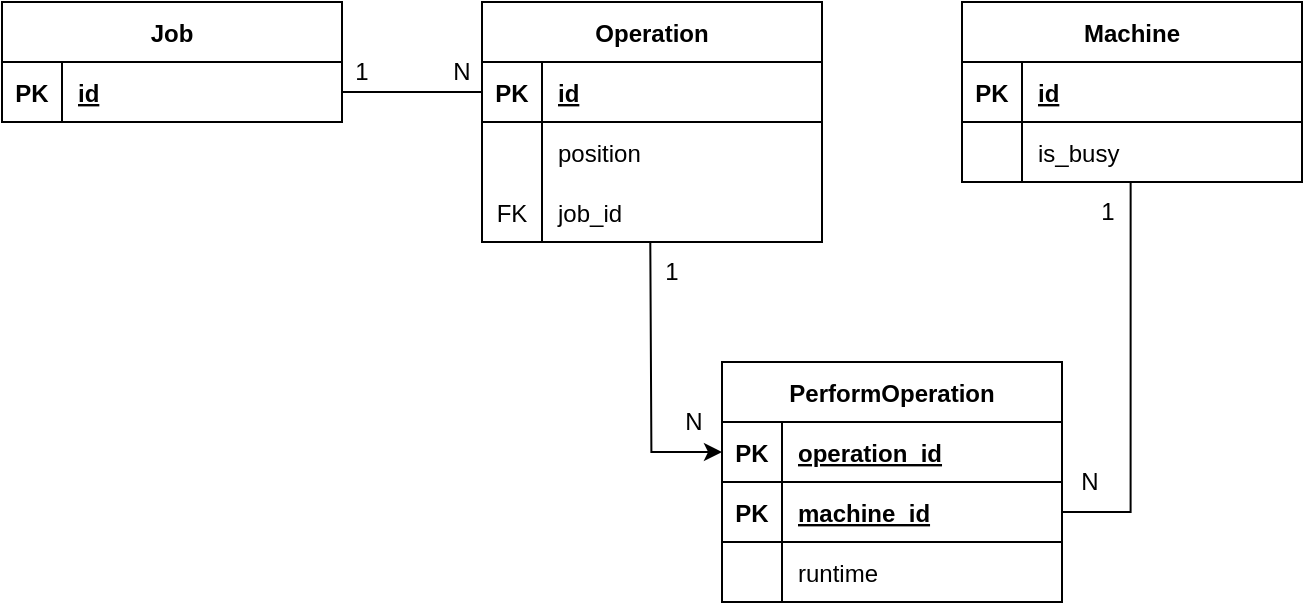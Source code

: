 <mxfile version="16.5.1" type="device"><diagram id="sbu5TKa9l-SVN8ttvSdN" name="Página-1"><mxGraphModel dx="868" dy="545" grid="1" gridSize="10" guides="1" tooltips="1" connect="1" arrows="1" fold="1" page="1" pageScale="1" pageWidth="730" pageHeight="380" math="0" shadow="0"><root><mxCell id="0"/><mxCell id="1" parent="0"/><mxCell id="XtuEsWd31dQitkNMYxwv-2" value="" style="edgeStyle=orthogonalEdgeStyle;rounded=0;orthogonalLoop=1;jettySize=auto;html=1;entryX=0;entryY=0.5;entryDx=0;entryDy=0;exitX=1;exitY=0.5;exitDx=0;exitDy=0;endArrow=none;endFill=0;" parent="1" source="XtuEsWd31dQitkNMYxwv-4" target="XtuEsWd31dQitkNMYxwv-10" edge="1"><mxGeometry relative="1" as="geometry"><mxPoint x="120" y="150" as="targetPoint"/></mxGeometry></mxCell><mxCell id="XtuEsWd31dQitkNMYxwv-3" value="Job" style="shape=table;startSize=30;container=1;collapsible=1;childLayout=tableLayout;fixedRows=1;rowLines=0;fontStyle=1;align=center;resizeLast=1;" parent="1" vertex="1"><mxGeometry x="40" y="40" width="170" height="60" as="geometry"/></mxCell><mxCell id="XtuEsWd31dQitkNMYxwv-4" value="" style="shape=tableRow;horizontal=0;startSize=0;swimlaneHead=0;swimlaneBody=0;fillColor=none;collapsible=0;dropTarget=0;points=[[0,0.5],[1,0.5]];portConstraint=eastwest;top=0;left=0;right=0;bottom=1;" parent="XtuEsWd31dQitkNMYxwv-3" vertex="1"><mxGeometry y="30" width="170" height="30" as="geometry"/></mxCell><mxCell id="XtuEsWd31dQitkNMYxwv-5" value="PK" style="shape=partialRectangle;connectable=0;fillColor=none;top=0;left=0;bottom=0;right=0;fontStyle=1;overflow=hidden;" parent="XtuEsWd31dQitkNMYxwv-4" vertex="1"><mxGeometry width="30" height="30" as="geometry"><mxRectangle width="30" height="30" as="alternateBounds"/></mxGeometry></mxCell><mxCell id="XtuEsWd31dQitkNMYxwv-6" value="id" style="shape=partialRectangle;connectable=0;fillColor=none;top=0;left=0;bottom=0;right=0;align=left;spacingLeft=6;fontStyle=5;overflow=hidden;" parent="XtuEsWd31dQitkNMYxwv-4" vertex="1"><mxGeometry x="30" width="140" height="30" as="geometry"><mxRectangle width="140" height="30" as="alternateBounds"/></mxGeometry></mxCell><mxCell id="XtuEsWd31dQitkNMYxwv-7" value="" style="edgeStyle=orthogonalEdgeStyle;rounded=0;orthogonalLoop=1;jettySize=auto;html=1;entryX=0.496;entryY=1;entryDx=0;entryDy=0;exitX=1;exitY=0.5;exitDx=0;exitDy=0;startArrow=none;startFill=0;endArrow=none;endFill=0;entryPerimeter=0;" parent="1" source="XtuEsWd31dQitkNMYxwv-27" target="XtuEsWd31dQitkNMYxwv-17" edge="1"><mxGeometry relative="1" as="geometry"><mxPoint x="604.32" y="160.72" as="targetPoint"/></mxGeometry></mxCell><mxCell id="XtuEsWd31dQitkNMYxwv-8" value="" style="edgeStyle=orthogonalEdgeStyle;rounded=0;orthogonalLoop=1;jettySize=auto;html=1;startArrow=none;startFill=0;endArrow=classic;endFill=1;entryX=0;entryY=0.5;entryDx=0;entryDy=0;exitX=0.495;exitY=1.007;exitDx=0;exitDy=0;exitPerimeter=0;" parent="1" target="XtuEsWd31dQitkNMYxwv-24" edge="1"><mxGeometry relative="1" as="geometry"><mxPoint x="390" y="219.01" as="targetPoint"/><mxPoint x="364.15" y="160.21" as="sourcePoint"/></mxGeometry></mxCell><mxCell id="XtuEsWd31dQitkNMYxwv-9" value="Operation" style="shape=table;startSize=30;container=1;collapsible=1;childLayout=tableLayout;fixedRows=1;rowLines=0;fontStyle=1;align=center;resizeLast=1;" parent="1" vertex="1"><mxGeometry x="280" y="40" width="170" height="120" as="geometry"/></mxCell><mxCell id="XtuEsWd31dQitkNMYxwv-10" value="" style="shape=tableRow;horizontal=0;startSize=0;swimlaneHead=0;swimlaneBody=0;fillColor=none;collapsible=0;dropTarget=0;points=[[0,0.5],[1,0.5]];portConstraint=eastwest;top=0;left=0;right=0;bottom=1;" parent="XtuEsWd31dQitkNMYxwv-9" vertex="1"><mxGeometry y="30" width="170" height="30" as="geometry"/></mxCell><mxCell id="XtuEsWd31dQitkNMYxwv-11" value="PK" style="shape=partialRectangle;connectable=0;fillColor=none;top=0;left=0;bottom=0;right=0;fontStyle=1;overflow=hidden;" parent="XtuEsWd31dQitkNMYxwv-10" vertex="1"><mxGeometry width="30" height="30" as="geometry"><mxRectangle width="30" height="30" as="alternateBounds"/></mxGeometry></mxCell><mxCell id="XtuEsWd31dQitkNMYxwv-12" value="id" style="shape=partialRectangle;connectable=0;fillColor=none;top=0;left=0;bottom=0;right=0;align=left;spacingLeft=6;fontStyle=5;overflow=hidden;" parent="XtuEsWd31dQitkNMYxwv-10" vertex="1"><mxGeometry x="30" width="140" height="30" as="geometry"><mxRectangle width="140" height="30" as="alternateBounds"/></mxGeometry></mxCell><mxCell id="OYrOsSHN88CrdSQ8TOvU-1" value="" style="shape=tableRow;horizontal=0;startSize=0;swimlaneHead=0;swimlaneBody=0;fillColor=none;collapsible=0;dropTarget=0;points=[[0,0.5],[1,0.5]];portConstraint=eastwest;top=0;left=0;right=0;bottom=0;" parent="XtuEsWd31dQitkNMYxwv-9" vertex="1"><mxGeometry y="60" width="170" height="30" as="geometry"/></mxCell><mxCell id="OYrOsSHN88CrdSQ8TOvU-2" value="" style="shape=partialRectangle;connectable=0;fillColor=none;top=0;left=0;bottom=0;right=0;editable=1;overflow=hidden;" parent="OYrOsSHN88CrdSQ8TOvU-1" vertex="1"><mxGeometry width="30" height="30" as="geometry"><mxRectangle width="30" height="30" as="alternateBounds"/></mxGeometry></mxCell><mxCell id="OYrOsSHN88CrdSQ8TOvU-3" value="position" style="shape=partialRectangle;connectable=0;fillColor=none;top=0;left=0;bottom=0;right=0;align=left;spacingLeft=6;overflow=hidden;" parent="OYrOsSHN88CrdSQ8TOvU-1" vertex="1"><mxGeometry x="30" width="140" height="30" as="geometry"><mxRectangle width="140" height="30" as="alternateBounds"/></mxGeometry></mxCell><mxCell id="psQog_ToichokIr_lCsg-7" value="" style="shape=tableRow;horizontal=0;startSize=0;swimlaneHead=0;swimlaneBody=0;fillColor=none;collapsible=0;dropTarget=0;points=[[0,0.5],[1,0.5]];portConstraint=eastwest;top=0;left=0;right=0;bottom=0;" parent="XtuEsWd31dQitkNMYxwv-9" vertex="1"><mxGeometry y="90" width="170" height="30" as="geometry"/></mxCell><mxCell id="psQog_ToichokIr_lCsg-8" value="FK" style="shape=partialRectangle;connectable=0;fillColor=none;top=0;left=0;bottom=0;right=0;fontStyle=0;overflow=hidden;" parent="psQog_ToichokIr_lCsg-7" vertex="1"><mxGeometry width="30" height="30" as="geometry"><mxRectangle width="30" height="30" as="alternateBounds"/></mxGeometry></mxCell><mxCell id="psQog_ToichokIr_lCsg-9" value="job_id" style="shape=partialRectangle;connectable=0;fillColor=none;top=0;left=0;bottom=0;right=0;align=left;spacingLeft=6;fontStyle=0;overflow=hidden;" parent="psQog_ToichokIr_lCsg-7" vertex="1"><mxGeometry x="30" width="140" height="30" as="geometry"><mxRectangle width="140" height="30" as="alternateBounds"/></mxGeometry></mxCell><mxCell id="XtuEsWd31dQitkNMYxwv-13" value="Machine" style="shape=table;startSize=30;container=1;collapsible=1;childLayout=tableLayout;fixedRows=1;rowLines=0;fontStyle=1;align=center;resizeLast=1;" parent="1" vertex="1"><mxGeometry x="520" y="40" width="170" height="90" as="geometry"/></mxCell><mxCell id="XtuEsWd31dQitkNMYxwv-14" value="" style="shape=tableRow;horizontal=0;startSize=0;swimlaneHead=0;swimlaneBody=0;fillColor=none;collapsible=0;dropTarget=0;points=[[0,0.5],[1,0.5]];portConstraint=eastwest;top=0;left=0;right=0;bottom=1;" parent="XtuEsWd31dQitkNMYxwv-13" vertex="1"><mxGeometry y="30" width="170" height="30" as="geometry"/></mxCell><mxCell id="XtuEsWd31dQitkNMYxwv-15" value="PK" style="shape=partialRectangle;connectable=0;fillColor=none;top=0;left=0;bottom=0;right=0;fontStyle=1;overflow=hidden;" parent="XtuEsWd31dQitkNMYxwv-14" vertex="1"><mxGeometry width="30" height="30" as="geometry"><mxRectangle width="30" height="30" as="alternateBounds"/></mxGeometry></mxCell><mxCell id="XtuEsWd31dQitkNMYxwv-16" value="id" style="shape=partialRectangle;connectable=0;fillColor=none;top=0;left=0;bottom=0;right=0;align=left;spacingLeft=6;fontStyle=5;overflow=hidden;" parent="XtuEsWd31dQitkNMYxwv-14" vertex="1"><mxGeometry x="30" width="140" height="30" as="geometry"><mxRectangle width="140" height="30" as="alternateBounds"/></mxGeometry></mxCell><mxCell id="XtuEsWd31dQitkNMYxwv-17" value="" style="shape=tableRow;horizontal=0;startSize=0;swimlaneHead=0;swimlaneBody=0;fillColor=none;collapsible=0;dropTarget=0;points=[[0,0.5],[1,0.5]];portConstraint=eastwest;top=0;left=0;right=0;bottom=0;" parent="XtuEsWd31dQitkNMYxwv-13" vertex="1"><mxGeometry y="60" width="170" height="30" as="geometry"/></mxCell><mxCell id="XtuEsWd31dQitkNMYxwv-18" value="" style="shape=partialRectangle;connectable=0;fillColor=none;top=0;left=0;bottom=0;right=0;editable=1;overflow=hidden;" parent="XtuEsWd31dQitkNMYxwv-17" vertex="1"><mxGeometry width="30" height="30" as="geometry"><mxRectangle width="30" height="30" as="alternateBounds"/></mxGeometry></mxCell><mxCell id="XtuEsWd31dQitkNMYxwv-19" value="is_busy" style="shape=partialRectangle;connectable=0;fillColor=none;top=0;left=0;bottom=0;right=0;align=left;spacingLeft=6;overflow=hidden;" parent="XtuEsWd31dQitkNMYxwv-17" vertex="1"><mxGeometry x="30" width="140" height="30" as="geometry"><mxRectangle width="140" height="30" as="alternateBounds"/></mxGeometry></mxCell><mxCell id="XtuEsWd31dQitkNMYxwv-20" value="PerformOperation" style="shape=table;startSize=30;container=1;collapsible=1;childLayout=tableLayout;fixedRows=1;rowLines=0;fontStyle=1;align=center;resizeLast=1;" parent="1" vertex="1"><mxGeometry x="400" y="220" width="170" height="120" as="geometry"/></mxCell><mxCell id="XtuEsWd31dQitkNMYxwv-24" value="" style="shape=tableRow;horizontal=0;startSize=0;swimlaneHead=0;swimlaneBody=0;fillColor=none;collapsible=0;dropTarget=0;points=[[0,0.5],[1,0.5]];portConstraint=eastwest;top=0;left=0;right=0;bottom=1;" parent="XtuEsWd31dQitkNMYxwv-20" vertex="1"><mxGeometry y="30" width="170" height="30" as="geometry"/></mxCell><mxCell id="XtuEsWd31dQitkNMYxwv-25" value="PK" style="shape=partialRectangle;connectable=0;fillColor=none;top=0;left=0;bottom=0;right=0;fontStyle=1;overflow=hidden;" parent="XtuEsWd31dQitkNMYxwv-24" vertex="1"><mxGeometry width="30" height="30" as="geometry"><mxRectangle width="30" height="30" as="alternateBounds"/></mxGeometry></mxCell><mxCell id="XtuEsWd31dQitkNMYxwv-26" value="operation_id" style="shape=partialRectangle;connectable=0;fillColor=none;top=0;left=0;bottom=0;right=0;align=left;spacingLeft=6;fontStyle=5;overflow=hidden;" parent="XtuEsWd31dQitkNMYxwv-24" vertex="1"><mxGeometry x="30" width="140" height="30" as="geometry"><mxRectangle width="140" height="30" as="alternateBounds"/></mxGeometry></mxCell><mxCell id="XtuEsWd31dQitkNMYxwv-27" value="" style="shape=tableRow;horizontal=0;startSize=0;swimlaneHead=0;swimlaneBody=0;fillColor=none;collapsible=0;dropTarget=0;points=[[0,0.5],[1,0.5]];portConstraint=eastwest;top=0;left=0;right=0;bottom=1;" parent="XtuEsWd31dQitkNMYxwv-20" vertex="1"><mxGeometry y="60" width="170" height="30" as="geometry"/></mxCell><mxCell id="XtuEsWd31dQitkNMYxwv-28" value="PK" style="shape=partialRectangle;connectable=0;fillColor=none;top=0;left=0;bottom=0;right=0;fontStyle=1;overflow=hidden;" parent="XtuEsWd31dQitkNMYxwv-27" vertex="1"><mxGeometry width="30" height="30" as="geometry"><mxRectangle width="30" height="30" as="alternateBounds"/></mxGeometry></mxCell><mxCell id="XtuEsWd31dQitkNMYxwv-29" value="machine_id" style="shape=partialRectangle;connectable=0;fillColor=none;top=0;left=0;bottom=0;right=0;align=left;spacingLeft=6;fontStyle=5;overflow=hidden;" parent="XtuEsWd31dQitkNMYxwv-27" vertex="1"><mxGeometry x="30" width="140" height="30" as="geometry"><mxRectangle width="140" height="30" as="alternateBounds"/></mxGeometry></mxCell><mxCell id="XtuEsWd31dQitkNMYxwv-30" value="" style="shape=tableRow;horizontal=0;startSize=0;swimlaneHead=0;swimlaneBody=0;fillColor=none;collapsible=0;dropTarget=0;points=[[0,0.5],[1,0.5]];portConstraint=eastwest;top=0;left=0;right=0;bottom=0;" parent="XtuEsWd31dQitkNMYxwv-20" vertex="1"><mxGeometry y="90" width="170" height="30" as="geometry"/></mxCell><mxCell id="XtuEsWd31dQitkNMYxwv-31" value="" style="shape=partialRectangle;connectable=0;fillColor=none;top=0;left=0;bottom=0;right=0;editable=1;overflow=hidden;" parent="XtuEsWd31dQitkNMYxwv-30" vertex="1"><mxGeometry width="30" height="30" as="geometry"><mxRectangle width="30" height="30" as="alternateBounds"/></mxGeometry></mxCell><mxCell id="XtuEsWd31dQitkNMYxwv-32" value="runtime" style="shape=partialRectangle;connectable=0;fillColor=none;top=0;left=0;bottom=0;right=0;align=left;spacingLeft=6;overflow=hidden;" parent="XtuEsWd31dQitkNMYxwv-30" vertex="1"><mxGeometry x="30" width="140" height="30" as="geometry"><mxRectangle width="140" height="30" as="alternateBounds"/></mxGeometry></mxCell><mxCell id="XtuEsWd31dQitkNMYxwv-59" value="1" style="text;html=1;strokeColor=none;fillColor=none;align=center;verticalAlign=middle;whiteSpace=wrap;rounded=0;" parent="1" vertex="1"><mxGeometry x="365" y="160" width="20" height="30" as="geometry"/></mxCell><mxCell id="XtuEsWd31dQitkNMYxwv-60" value="N" style="text;html=1;strokeColor=none;fillColor=none;align=center;verticalAlign=middle;whiteSpace=wrap;rounded=0;" parent="1" vertex="1"><mxGeometry x="376" y="235" width="20" height="30" as="geometry"/></mxCell><mxCell id="XtuEsWd31dQitkNMYxwv-61" value="1" style="text;html=1;strokeColor=none;fillColor=none;align=center;verticalAlign=middle;whiteSpace=wrap;rounded=0;" parent="1" vertex="1"><mxGeometry x="210" y="60" width="20" height="30" as="geometry"/></mxCell><mxCell id="XtuEsWd31dQitkNMYxwv-62" value="N" style="text;html=1;strokeColor=none;fillColor=none;align=center;verticalAlign=middle;whiteSpace=wrap;rounded=0;" parent="1" vertex="1"><mxGeometry x="260" y="60" width="20" height="30" as="geometry"/></mxCell><mxCell id="XtuEsWd31dQitkNMYxwv-68" value="N" style="text;html=1;strokeColor=none;fillColor=none;align=center;verticalAlign=middle;whiteSpace=wrap;rounded=0;" parent="1" vertex="1"><mxGeometry x="574" y="265" width="20" height="30" as="geometry"/></mxCell><mxCell id="XtuEsWd31dQitkNMYxwv-69" value="1" style="text;html=1;strokeColor=none;fillColor=none;align=center;verticalAlign=middle;whiteSpace=wrap;rounded=0;" parent="1" vertex="1"><mxGeometry x="583" y="130" width="20" height="30" as="geometry"/></mxCell></root></mxGraphModel></diagram></mxfile>